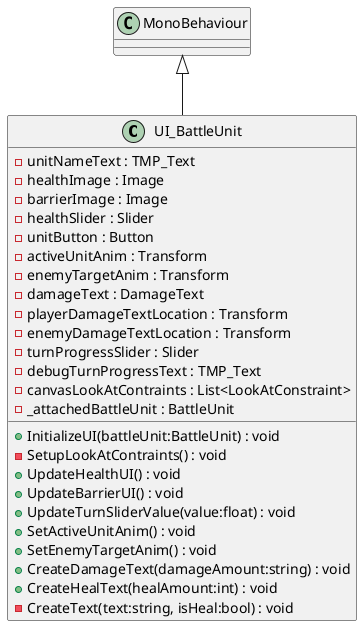 @startuml
class UI_BattleUnit {
    - unitNameText : TMP_Text
    - healthImage : Image
    - barrierImage : Image
    - healthSlider : Slider
    - unitButton : Button
    - activeUnitAnim : Transform
    - enemyTargetAnim : Transform
    - damageText : DamageText
    - playerDamageTextLocation : Transform
    - enemyDamageTextLocation : Transform
    - turnProgressSlider : Slider
    - debugTurnProgressText : TMP_Text
    - canvasLookAtContraints : List<LookAtConstraint>
    - _attachedBattleUnit : BattleUnit
    + InitializeUI(battleUnit:BattleUnit) : void
    - SetupLookAtContraints() : void
    + UpdateHealthUI() : void
    + UpdateBarrierUI() : void
    + UpdateTurnSliderValue(value:float) : void
    + SetActiveUnitAnim() : void
    + SetEnemyTargetAnim() : void
    + CreateDamageText(damageAmount:string) : void
    + CreateHealText(healAmount:int) : void
    - CreateText(text:string, isHeal:bool) : void
}
MonoBehaviour <|-- UI_BattleUnit
@enduml
